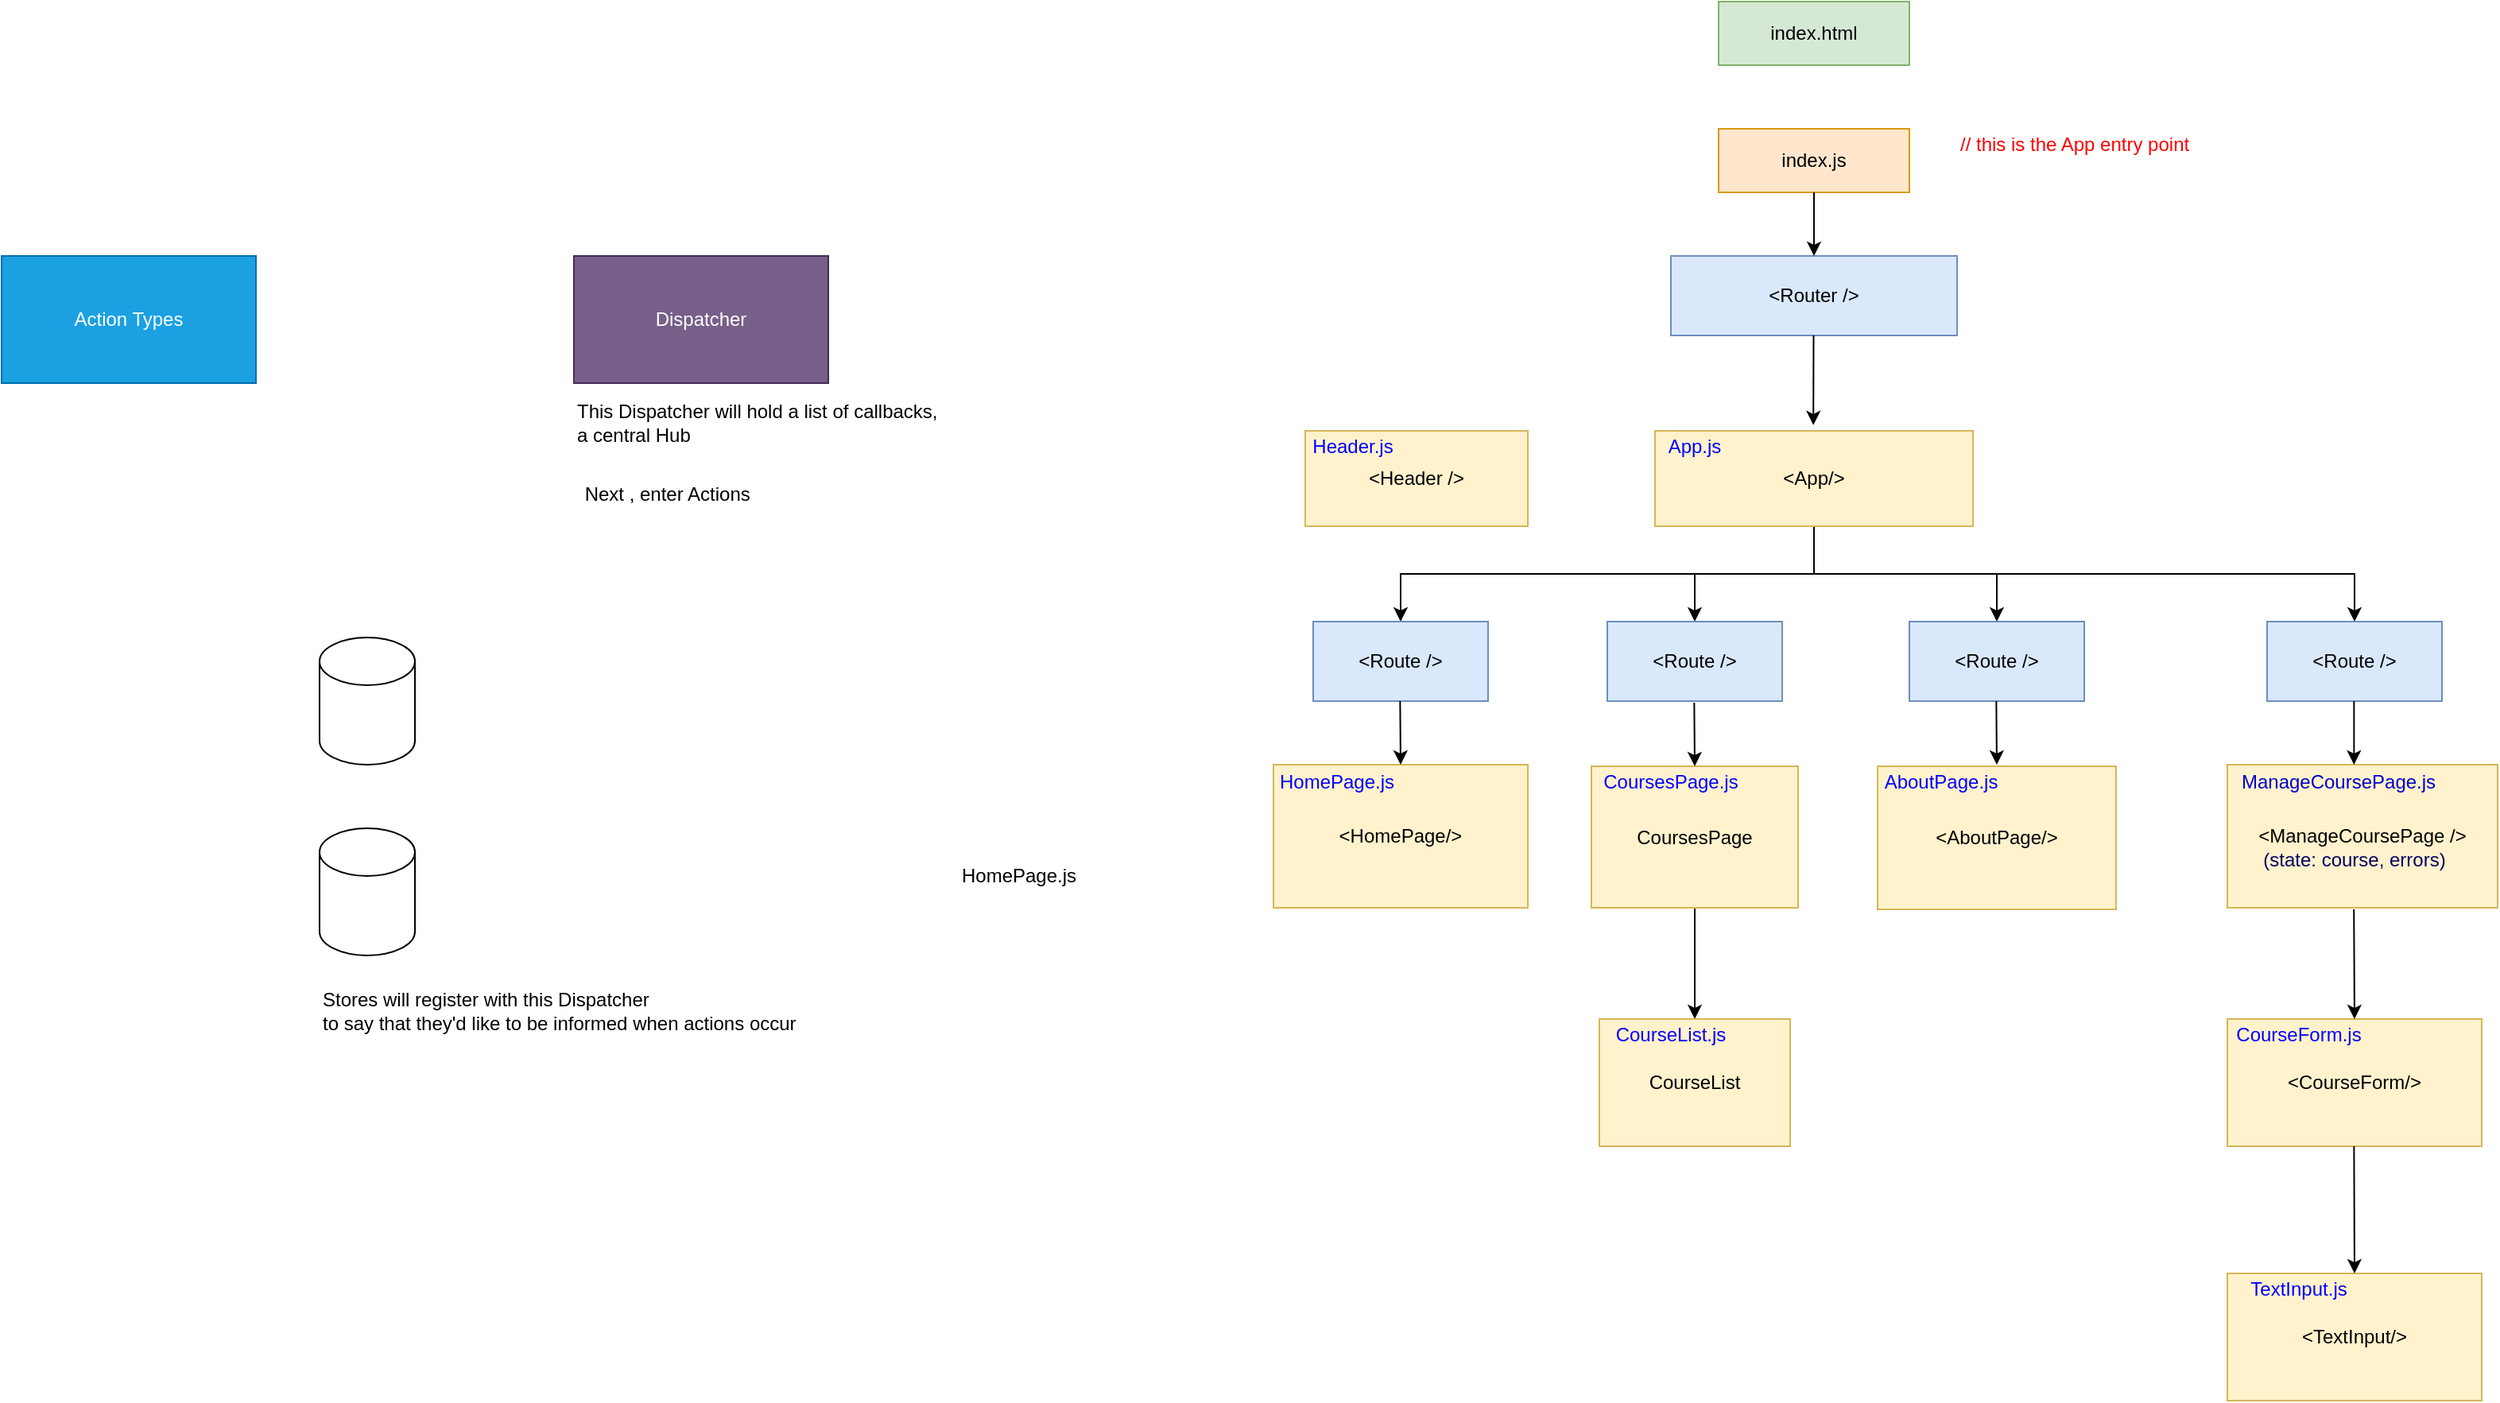 <mxfile version="13.7.3" type="device"><diagram id="C5RBs43oDa-KdzZeNtuy" name="Page-1"><mxGraphModel dx="1011" dy="4003" grid="1" gridSize="10" guides="1" tooltips="1" connect="1" arrows="1" fold="1" page="1" pageScale="1" pageWidth="2339" pageHeight="3300" math="0" shadow="0"><root><mxCell id="WIyWlLk6GJQsqaUBKTNV-0"/><mxCell id="WIyWlLk6GJQsqaUBKTNV-1" parent="WIyWlLk6GJQsqaUBKTNV-0"/><mxCell id="bcf0VepiocDwTcXDfAam-1" value="index.js" style="rounded=0;whiteSpace=wrap;html=1;fillColor=#ffe6cc;strokeColor=#d79b00;" parent="WIyWlLk6GJQsqaUBKTNV-1" vertex="1"><mxGeometry x="1160" y="-3200" width="120" height="40" as="geometry"/></mxCell><mxCell id="CZaQua124qWQpmxEp452-4" style="edgeStyle=orthogonalEdgeStyle;rounded=0;orthogonalLoop=1;jettySize=auto;html=1;exitX=0.5;exitY=1;exitDx=0;exitDy=0;entryX=0.5;entryY=0;entryDx=0;entryDy=0;" parent="WIyWlLk6GJQsqaUBKTNV-1" source="bcf0VepiocDwTcXDfAam-2" target="bcf0VepiocDwTcXDfAam-46" edge="1"><mxGeometry relative="1" as="geometry"/></mxCell><mxCell id="CZaQua124qWQpmxEp452-5" style="edgeStyle=orthogonalEdgeStyle;rounded=0;orthogonalLoop=1;jettySize=auto;html=1;exitX=0.5;exitY=1;exitDx=0;exitDy=0;entryX=0.5;entryY=0;entryDx=0;entryDy=0;" parent="WIyWlLk6GJQsqaUBKTNV-1" source="bcf0VepiocDwTcXDfAam-2" target="ZA3suFY6phQU4laYamdK-3" edge="1"><mxGeometry relative="1" as="geometry"/></mxCell><mxCell id="CZaQua124qWQpmxEp452-6" style="edgeStyle=orthogonalEdgeStyle;rounded=0;orthogonalLoop=1;jettySize=auto;html=1;exitX=0.5;exitY=1;exitDx=0;exitDy=0;entryX=0.5;entryY=0;entryDx=0;entryDy=0;" parent="WIyWlLk6GJQsqaUBKTNV-1" source="bcf0VepiocDwTcXDfAam-2" target="ZA3suFY6phQU4laYamdK-4" edge="1"><mxGeometry relative="1" as="geometry"/></mxCell><mxCell id="CZaQua124qWQpmxEp452-7" style="edgeStyle=orthogonalEdgeStyle;rounded=0;orthogonalLoop=1;jettySize=auto;html=1;exitX=0.5;exitY=1;exitDx=0;exitDy=0;entryX=0.5;entryY=0;entryDx=0;entryDy=0;" parent="WIyWlLk6GJQsqaUBKTNV-1" source="bcf0VepiocDwTcXDfAam-2" target="CZaQua124qWQpmxEp452-3" edge="1"><mxGeometry relative="1" as="geometry"/></mxCell><mxCell id="bcf0VepiocDwTcXDfAam-2" value="&amp;lt;App/&amp;gt;" style="rounded=0;whiteSpace=wrap;html=1;fillColor=#fff2cc;strokeColor=#d6b656;" parent="WIyWlLk6GJQsqaUBKTNV-1" vertex="1"><mxGeometry x="1120" y="-3010" width="200" height="60" as="geometry"/></mxCell><mxCell id="bcf0VepiocDwTcXDfAam-22" value="&amp;lt;HomePage/&amp;gt;" style="rounded=0;whiteSpace=wrap;html=1;fillColor=#fff2cc;strokeColor=#d6b656;" parent="WIyWlLk6GJQsqaUBKTNV-1" vertex="1"><mxGeometry x="880" y="-2800" width="160" height="90" as="geometry"/></mxCell><mxCell id="bcf0VepiocDwTcXDfAam-23" value="HomePage.js" style="text;html=1;strokeColor=none;fillColor=none;align=center;verticalAlign=middle;whiteSpace=wrap;rounded=0;" parent="WIyWlLk6GJQsqaUBKTNV-1" vertex="1"><mxGeometry x="700" y="-2740" width="40" height="20" as="geometry"/></mxCell><mxCell id="bcf0VepiocDwTcXDfAam-24" value="App.js" style="text;html=1;strokeColor=none;fillColor=none;align=center;verticalAlign=middle;whiteSpace=wrap;rounded=0;fontColor=#0000FF;" parent="WIyWlLk6GJQsqaUBKTNV-1" vertex="1"><mxGeometry x="1125" y="-3010" width="40" height="20" as="geometry"/></mxCell><mxCell id="bcf0VepiocDwTcXDfAam-25" value="&amp;lt;Header /&amp;gt;" style="rounded=0;whiteSpace=wrap;html=1;fillColor=#fff2cc;strokeColor=#d6b656;" parent="WIyWlLk6GJQsqaUBKTNV-1" vertex="1"><mxGeometry x="900" y="-3010" width="140" height="60" as="geometry"/></mxCell><mxCell id="bcf0VepiocDwTcXDfAam-27" value="&amp;lt;Router /&amp;gt;" style="rounded=0;whiteSpace=wrap;html=1;fillColor=#dae8fc;strokeColor=#6c8ebf;" parent="WIyWlLk6GJQsqaUBKTNV-1" vertex="1"><mxGeometry x="1130" y="-3120" width="180" height="50" as="geometry"/></mxCell><mxCell id="bcf0VepiocDwTcXDfAam-32" value="HomePage.js" style="text;html=1;strokeColor=none;fillColor=none;align=center;verticalAlign=middle;whiteSpace=wrap;rounded=0;fontColor=#0000FF;" parent="WIyWlLk6GJQsqaUBKTNV-1" vertex="1"><mxGeometry x="900" y="-2799" width="40" height="20" as="geometry"/></mxCell><mxCell id="bcf0VepiocDwTcXDfAam-53" style="edgeStyle=orthogonalEdgeStyle;rounded=0;orthogonalLoop=1;jettySize=auto;html=1;entryX=0.5;entryY=0;entryDx=0;entryDy=0;" parent="WIyWlLk6GJQsqaUBKTNV-1" source="bcf0VepiocDwTcXDfAam-33" target="bcf0VepiocDwTcXDfAam-52" edge="1"><mxGeometry relative="1" as="geometry"/></mxCell><mxCell id="bcf0VepiocDwTcXDfAam-33" value="CoursesPage" style="rounded=0;whiteSpace=wrap;html=1;fillColor=#fff2cc;strokeColor=#d6b656;" parent="WIyWlLk6GJQsqaUBKTNV-1" vertex="1"><mxGeometry x="1080" y="-2799" width="130" height="89" as="geometry"/></mxCell><mxCell id="bcf0VepiocDwTcXDfAam-35" value="&amp;lt;AboutPage/&amp;gt;" style="rounded=0;whiteSpace=wrap;html=1;fillColor=#fff2cc;strokeColor=#d6b656;" parent="WIyWlLk6GJQsqaUBKTNV-1" vertex="1"><mxGeometry x="1260" y="-2799" width="150" height="90" as="geometry"/></mxCell><mxCell id="bcf0VepiocDwTcXDfAam-36" value="AboutPage.js" style="text;html=1;strokeColor=none;fillColor=none;align=center;verticalAlign=middle;whiteSpace=wrap;rounded=0;fontColor=#0000FF;" parent="WIyWlLk6GJQsqaUBKTNV-1" vertex="1"><mxGeometry x="1280" y="-2799" width="40" height="20" as="geometry"/></mxCell><mxCell id="bcf0VepiocDwTcXDfAam-37" value="&amp;lt;ManageCoursePage /&amp;gt;" style="rounded=0;whiteSpace=wrap;html=1;fillColor=#fff2cc;strokeColor=#d6b656;" parent="WIyWlLk6GJQsqaUBKTNV-1" vertex="1"><mxGeometry x="1480" y="-2800" width="170" height="90" as="geometry"/></mxCell><mxCell id="bcf0VepiocDwTcXDfAam-38" value="ManageCoursePage.js" style="text;html=1;strokeColor=none;fillColor=none;align=center;verticalAlign=middle;whiteSpace=wrap;rounded=0;fontColor=#0000CC;" parent="WIyWlLk6GJQsqaUBKTNV-1" vertex="1"><mxGeometry x="1530" y="-2799" width="40" height="20" as="geometry"/></mxCell><mxCell id="bcf0VepiocDwTcXDfAam-46" value="&amp;lt;Route /&amp;gt;" style="text;html=1;strokeColor=#6c8ebf;fillColor=#dae8fc;align=center;verticalAlign=middle;whiteSpace=wrap;rounded=0;" parent="WIyWlLk6GJQsqaUBKTNV-1" vertex="1"><mxGeometry x="905" y="-2890" width="110" height="50" as="geometry"/></mxCell><mxCell id="bcf0VepiocDwTcXDfAam-52" value="CourseList" style="rounded=0;whiteSpace=wrap;html=1;fillColor=#fff2cc;strokeColor=#d6b656;" parent="WIyWlLk6GJQsqaUBKTNV-1" vertex="1"><mxGeometry x="1085" y="-2640" width="120" height="80" as="geometry"/></mxCell><mxCell id="bcf0VepiocDwTcXDfAam-54" value="CourseList.js" style="text;html=1;strokeColor=none;fillColor=none;align=center;verticalAlign=middle;whiteSpace=wrap;rounded=0;fontColor=#0000FF;" parent="WIyWlLk6GJQsqaUBKTNV-1" vertex="1"><mxGeometry x="1110" y="-2640" width="40" height="20" as="geometry"/></mxCell><mxCell id="bcf0VepiocDwTcXDfAam-63" value="&lt;font color=&quot;#ff0000&quot;&gt;// this is the App entry point&lt;/font&gt;" style="text;html=1;strokeColor=none;fillColor=none;align=left;verticalAlign=middle;whiteSpace=wrap;rounded=0;" parent="WIyWlLk6GJQsqaUBKTNV-1" vertex="1"><mxGeometry x="1310" y="-3200" width="220" height="20" as="geometry"/></mxCell><mxCell id="bcf0VepiocDwTcXDfAam-65" value="Dispatcher" style="rounded=0;whiteSpace=wrap;html=1;fillColor=#76608a;strokeColor=#432D57;fontColor=#ffffff;" parent="WIyWlLk6GJQsqaUBKTNV-1" vertex="1"><mxGeometry x="440" y="-3120" width="160" height="80" as="geometry"/></mxCell><mxCell id="Y_Dmk9NViuepl6ik9U64-0" value="CoursesPage.js" style="text;html=1;strokeColor=none;fillColor=none;align=center;verticalAlign=middle;whiteSpace=wrap;rounded=0;fontColor=#0000FF;" parent="WIyWlLk6GJQsqaUBKTNV-1" vertex="1"><mxGeometry x="1110" y="-2799" width="40" height="20" as="geometry"/></mxCell><mxCell id="ZA3suFY6phQU4laYamdK-1" value="" style="endArrow=classic;html=1;exitX=0.5;exitY=1;exitDx=0;exitDy=0;entryX=0.5;entryY=0;entryDx=0;entryDy=0;" parent="WIyWlLk6GJQsqaUBKTNV-1" source="bcf0VepiocDwTcXDfAam-1" target="bcf0VepiocDwTcXDfAam-27" edge="1"><mxGeometry width="50" height="50" relative="1" as="geometry"><mxPoint x="1370" y="-3092" as="sourcePoint"/><mxPoint x="1420" y="-3142" as="targetPoint"/></mxGeometry></mxCell><mxCell id="ZA3suFY6phQU4laYamdK-2" value="" style="endArrow=classic;html=1;entryX=0.498;entryY=-0.06;entryDx=0;entryDy=0;entryPerimeter=0;" parent="WIyWlLk6GJQsqaUBKTNV-1" target="bcf0VepiocDwTcXDfAam-2" edge="1"><mxGeometry width="50" height="50" relative="1" as="geometry"><mxPoint x="1219.75" y="-3070" as="sourcePoint"/><mxPoint x="1219.75" y="-3020" as="targetPoint"/></mxGeometry></mxCell><mxCell id="ZA3suFY6phQU4laYamdK-3" value="&amp;lt;Route /&amp;gt;" style="text;html=1;strokeColor=#6c8ebf;fillColor=#dae8fc;align=center;verticalAlign=middle;whiteSpace=wrap;rounded=0;" parent="WIyWlLk6GJQsqaUBKTNV-1" vertex="1"><mxGeometry x="1090" y="-2890" width="110" height="50" as="geometry"/></mxCell><mxCell id="ZA3suFY6phQU4laYamdK-4" value="&amp;lt;Route /&amp;gt;" style="text;html=1;strokeColor=#6c8ebf;fillColor=#dae8fc;align=center;verticalAlign=middle;whiteSpace=wrap;rounded=0;" parent="WIyWlLk6GJQsqaUBKTNV-1" vertex="1"><mxGeometry x="1280" y="-2890" width="110" height="50" as="geometry"/></mxCell><mxCell id="ZA3suFY6phQU4laYamdK-5" value="Header.js" style="text;html=1;strokeColor=none;fillColor=none;align=center;verticalAlign=middle;whiteSpace=wrap;rounded=0;fontColor=#0000FF;" parent="WIyWlLk6GJQsqaUBKTNV-1" vertex="1"><mxGeometry x="910" y="-3010" width="40" height="20" as="geometry"/></mxCell><mxCell id="ZA3suFY6phQU4laYamdK-6" value="index.html" style="rounded=0;whiteSpace=wrap;html=1;fillColor=#d5e8d4;strokeColor=#82b366;" parent="WIyWlLk6GJQsqaUBKTNV-1" vertex="1"><mxGeometry x="1160" y="-3280" width="120" height="40" as="geometry"/></mxCell><mxCell id="CZaQua124qWQpmxEp452-0" value="" style="endArrow=classic;html=1;" parent="WIyWlLk6GJQsqaUBKTNV-1" edge="1"><mxGeometry width="50" height="50" relative="1" as="geometry"><mxPoint x="959.67" y="-2840" as="sourcePoint"/><mxPoint x="960" y="-2800" as="targetPoint"/></mxGeometry></mxCell><mxCell id="CZaQua124qWQpmxEp452-1" value="" style="endArrow=classic;html=1;" parent="WIyWlLk6GJQsqaUBKTNV-1" edge="1"><mxGeometry width="50" height="50" relative="1" as="geometry"><mxPoint x="1144.67" y="-2839" as="sourcePoint"/><mxPoint x="1145" y="-2799" as="targetPoint"/></mxGeometry></mxCell><mxCell id="CZaQua124qWQpmxEp452-2" value="" style="endArrow=classic;html=1;" parent="WIyWlLk6GJQsqaUBKTNV-1" edge="1"><mxGeometry width="50" height="50" relative="1" as="geometry"><mxPoint x="1334.67" y="-2840" as="sourcePoint"/><mxPoint x="1335" y="-2800" as="targetPoint"/></mxGeometry></mxCell><mxCell id="CZaQua124qWQpmxEp452-3" value="&amp;lt;Route /&amp;gt;" style="text;html=1;strokeColor=#6c8ebf;fillColor=#dae8fc;align=center;verticalAlign=middle;whiteSpace=wrap;rounded=0;" parent="WIyWlLk6GJQsqaUBKTNV-1" vertex="1"><mxGeometry x="1505" y="-2890" width="110" height="50" as="geometry"/></mxCell><mxCell id="CZaQua124qWQpmxEp452-8" value="" style="endArrow=classic;html=1;" parent="WIyWlLk6GJQsqaUBKTNV-1" edge="1"><mxGeometry width="50" height="50" relative="1" as="geometry"><mxPoint x="1559.67" y="-2840" as="sourcePoint"/><mxPoint x="1559.67" y="-2800" as="targetPoint"/></mxGeometry></mxCell><mxCell id="FoMbblWrwvpCTP6u9mfU-0" value="&amp;lt;CourseForm/&amp;gt;" style="rounded=0;whiteSpace=wrap;html=1;fillColor=#fff2cc;strokeColor=#d6b656;" parent="WIyWlLk6GJQsqaUBKTNV-1" vertex="1"><mxGeometry x="1480" y="-2640" width="160" height="80" as="geometry"/></mxCell><mxCell id="FoMbblWrwvpCTP6u9mfU-1" value="CourseForm.js" style="text;html=1;strokeColor=none;fillColor=none;align=center;verticalAlign=middle;whiteSpace=wrap;rounded=0;fontColor=#0000FF;" parent="WIyWlLk6GJQsqaUBKTNV-1" vertex="1"><mxGeometry x="1505" y="-2640" width="40" height="20" as="geometry"/></mxCell><mxCell id="FoMbblWrwvpCTP6u9mfU-3" value="&amp;lt;TextInput/&amp;gt;" style="rounded=0;whiteSpace=wrap;html=1;fillColor=#fff2cc;strokeColor=#d6b656;" parent="WIyWlLk6GJQsqaUBKTNV-1" vertex="1"><mxGeometry x="1480" y="-2480" width="160" height="80" as="geometry"/></mxCell><mxCell id="FoMbblWrwvpCTP6u9mfU-4" value="TextInput.js" style="text;html=1;strokeColor=none;fillColor=none;align=center;verticalAlign=middle;whiteSpace=wrap;rounded=0;fontColor=#0000FF;" parent="WIyWlLk6GJQsqaUBKTNV-1" vertex="1"><mxGeometry x="1505" y="-2480" width="40" height="20" as="geometry"/></mxCell><mxCell id="FoMbblWrwvpCTP6u9mfU-5" value="" style="endArrow=classic;html=1;entryX=0.5;entryY=0;entryDx=0;entryDy=0;" parent="WIyWlLk6GJQsqaUBKTNV-1" target="FoMbblWrwvpCTP6u9mfU-3" edge="1"><mxGeometry width="50" height="50" relative="1" as="geometry"><mxPoint x="1559.67" y="-2560" as="sourcePoint"/><mxPoint x="1559.67" y="-2490" as="targetPoint"/></mxGeometry></mxCell><mxCell id="aAdH8dNpAAJxs_23cqm7-0" value="(state: course, errors)" style="text;html=1;strokeColor=none;fillColor=none;align=center;verticalAlign=middle;whiteSpace=wrap;rounded=0;fontColor=#000066;" parent="WIyWlLk6GJQsqaUBKTNV-1" vertex="1"><mxGeometry x="1500" y="-2750" width="120" height="20" as="geometry"/></mxCell><mxCell id="aAdH8dNpAAJxs_23cqm7-1" value="" style="endArrow=classic;html=1;entryX=0.5;entryY=0;entryDx=0;entryDy=0;" parent="WIyWlLk6GJQsqaUBKTNV-1" target="FoMbblWrwvpCTP6u9mfU-0" edge="1"><mxGeometry width="50" height="50" relative="1" as="geometry"><mxPoint x="1559.6" y="-2709" as="sourcePoint"/><mxPoint x="1559.6" y="-2649" as="targetPoint"/></mxGeometry></mxCell><mxCell id="K1eVgSgLMeTRcAuaG2QE-0" value="This Dispatcher will hold a list of callbacks, &lt;br&gt;a central Hub" style="text;html=1;align=left;verticalAlign=middle;resizable=0;points=[];autosize=1;" parent="WIyWlLk6GJQsqaUBKTNV-1" vertex="1"><mxGeometry x="440" y="-3030" width="240" height="30" as="geometry"/></mxCell><mxCell id="K1eVgSgLMeTRcAuaG2QE-1" value="" style="shape=cylinder3;whiteSpace=wrap;html=1;boundedLbl=1;backgroundOutline=1;size=15;" parent="WIyWlLk6GJQsqaUBKTNV-1" vertex="1"><mxGeometry x="280" y="-2880" width="60" height="80" as="geometry"/></mxCell><mxCell id="K1eVgSgLMeTRcAuaG2QE-2" value="" style="shape=cylinder3;whiteSpace=wrap;html=1;boundedLbl=1;backgroundOutline=1;size=15;" parent="WIyWlLk6GJQsqaUBKTNV-1" vertex="1"><mxGeometry x="280" y="-2760" width="60" height="80" as="geometry"/></mxCell><mxCell id="K1eVgSgLMeTRcAuaG2QE-3" value="Stores will register with this Dispatcher &lt;br&gt;to say that they'd like to be informed when actions occur" style="text;html=1;align=left;verticalAlign=middle;resizable=0;points=[];autosize=1;" parent="WIyWlLk6GJQsqaUBKTNV-1" vertex="1"><mxGeometry x="280" y="-2660" width="310" height="30" as="geometry"/></mxCell><mxCell id="K1eVgSgLMeTRcAuaG2QE-4" value="Next , enter Actions&amp;nbsp;&lt;br&gt;" style="text;html=1;align=center;verticalAlign=middle;resizable=0;points=[];autosize=1;" parent="WIyWlLk6GJQsqaUBKTNV-1" vertex="1"><mxGeometry x="440" y="-2980" width="120" height="20" as="geometry"/></mxCell><mxCell id="-S08iSrAABtzyH-0q-n6-0" value="Action Types" style="rounded=0;whiteSpace=wrap;html=1;fillColor=#1ba1e2;strokeColor=#006EAF;fontColor=#ffffff;" vertex="1" parent="WIyWlLk6GJQsqaUBKTNV-1"><mxGeometry x="80" y="-3120" width="160" height="80" as="geometry"/></mxCell></root></mxGraphModel></diagram></mxfile>
